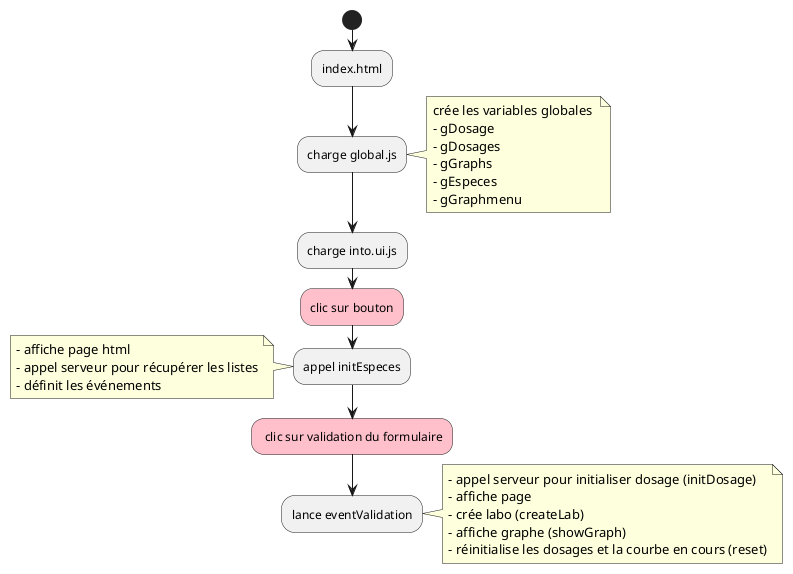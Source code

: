 @startuml main
start
:index.html;
:charge global.js;
note right 
  crée les variables globales 
  - gDosage
  - gDosages
  - gGraphs
  - gEspeces
  - gGraphmenu
end note
:charge into.ui.js;
#pink:clic sur bouton;
:appel initEspeces;
  note left
    - affiche page html
    - appel serveur pour récupérer les listes
    - définit les événements
  end note
#pink: clic sur validation du formulaire;
:lance eventValidation;
note right
  - appel serveur pour initialiser dosage (initDosage)
  - affiche page
  - crée labo (createLab)
  - affiche graphe (showGraph)
  - réinitialise les dosages et la courbe en cours (reset)
end note